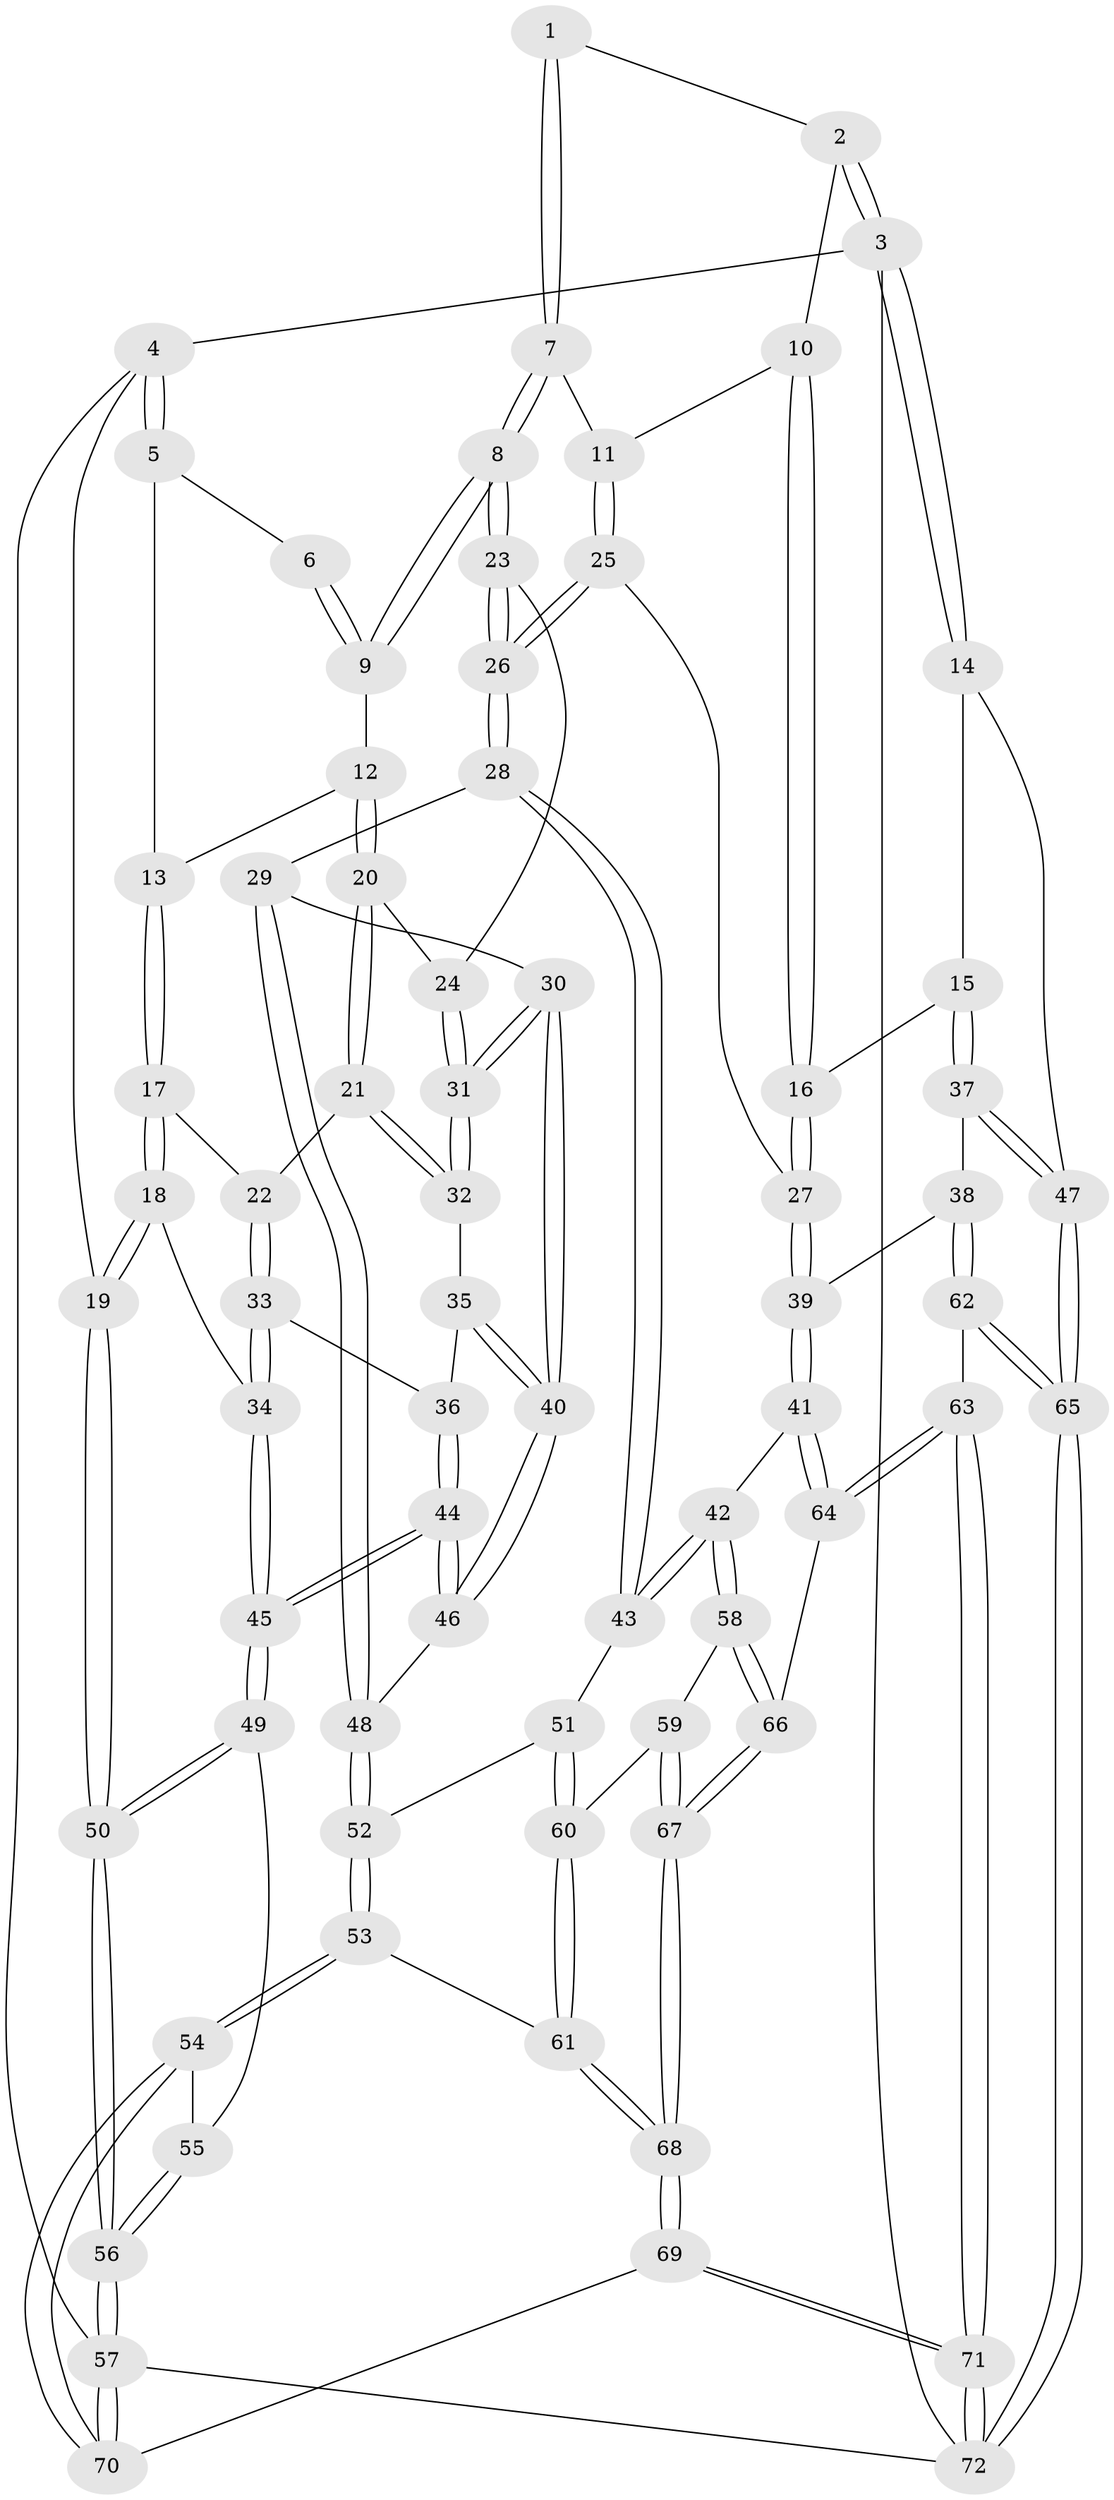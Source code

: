 // coarse degree distribution, {3: 0.6666666666666666, 4: 0.3333333333333333}
// Generated by graph-tools (version 1.1) at 2025/38/03/04/25 23:38:28]
// undirected, 72 vertices, 177 edges
graph export_dot {
  node [color=gray90,style=filled];
  1 [pos="+0.6294136918673086+0"];
  2 [pos="+0.8640185635085396+0"];
  3 [pos="+1+0"];
  4 [pos="+0+0"];
  5 [pos="+0+0"];
  6 [pos="+0.3573134730416069+0"];
  7 [pos="+0.5730311230735251+0.13520886714032967"];
  8 [pos="+0.42560701753785846+0.215331212967214"];
  9 [pos="+0.3194761530855939+0.19569522446067927"];
  10 [pos="+0.8481150950373968+0.2188050118470961"];
  11 [pos="+0.619450916374041+0.20461731352330031"];
  12 [pos="+0.25906371278899154+0.20580750521455365"];
  13 [pos="+0.1560400840233458+0.1562970682504736"];
  14 [pos="+1+0.3295979427170898"];
  15 [pos="+0.9528460153924728+0.3512097545074818"];
  16 [pos="+0.9265707972964395+0.3487061225172014"];
  17 [pos="+0.07020614240225284+0.3050899747914608"];
  18 [pos="+0+0.4436643870791118"];
  19 [pos="+0+0.4508316382909929"];
  20 [pos="+0.24389105321854823+0.3636411944198481"];
  21 [pos="+0.2324406461178947+0.38455165538079894"];
  22 [pos="+0.19539808147747267+0.3846828164506515"];
  23 [pos="+0.42716162297307286+0.3183966865874791"];
  24 [pos="+0.367559386041744+0.3740199012103736"];
  25 [pos="+0.6730926056360417+0.40120822775117243"];
  26 [pos="+0.541820240345203+0.4857186230914112"];
  27 [pos="+0.760641352673274+0.42810493698475016"];
  28 [pos="+0.5030551073112031+0.553033952738439"];
  29 [pos="+0.42349265445250883+0.5308382586515417"];
  30 [pos="+0.37006961899806984+0.5109930846915048"];
  31 [pos="+0.3599253266241184+0.5042025547084948"];
  32 [pos="+0.2595791507430854+0.48435210365422243"];
  33 [pos="+0.047778330719053186+0.4758519614752138"];
  34 [pos="+0+0.4678879305199763"];
  35 [pos="+0.2581028213402936+0.4858211942503907"];
  36 [pos="+0.18838727315371454+0.5409506732894043"];
  37 [pos="+0.9024989734439229+0.6818105227758617"];
  38 [pos="+0.8816261258891829+0.6818185952189365"];
  39 [pos="+0.8067791905011777+0.6691928527460281"];
  40 [pos="+0.2903494934705613+0.6255636065111213"];
  41 [pos="+0.7739849903378402+0.6896770589465863"];
  42 [pos="+0.5686539158509262+0.6865087111213419"];
  43 [pos="+0.5115034671052866+0.6028736750950352"];
  44 [pos="+0.18387410853219852+0.6561968966215703"];
  45 [pos="+0.14664331834079683+0.6856142991855082"];
  46 [pos="+0.27340741148289993+0.6721324352567896"];
  47 [pos="+1+0.7393553001417896"];
  48 [pos="+0.2790941505960294+0.6757837900388128"];
  49 [pos="+0.13821722461219663+0.6988879451857436"];
  50 [pos="+0+0.8325418700314101"];
  51 [pos="+0.33277745683061144+0.712872513521988"];
  52 [pos="+0.32644346381056766+0.7147709030345902"];
  53 [pos="+0.3037608242683446+0.83401392216723"];
  54 [pos="+0.26759974143279935+0.866949973453024"];
  55 [pos="+0.21278026716206044+0.8658520130998739"];
  56 [pos="+0+1"];
  57 [pos="+0+1"];
  58 [pos="+0.5550775696399671+0.737172470973376"];
  59 [pos="+0.5145956328575848+0.7774343420469451"];
  60 [pos="+0.4608478386118365+0.7971493348443988"];
  61 [pos="+0.4037341589208746+0.8448304438205144"];
  62 [pos="+0.8590182520782826+0.9089735854284184"];
  63 [pos="+0.7666012674046825+0.950143101016173"];
  64 [pos="+0.7435663528529479+0.9054657180662962"];
  65 [pos="+1+0.8789810351807886"];
  66 [pos="+0.6243688011889273+0.8676608289420857"];
  67 [pos="+0.49622273394576843+1"];
  68 [pos="+0.48819015932733595+1"];
  69 [pos="+0.4641465263754531+1"];
  70 [pos="+0.43984814141296247+1"];
  71 [pos="+0.7291459394734141+1"];
  72 [pos="+1+1"];
  1 -- 2;
  1 -- 7;
  1 -- 7;
  2 -- 3;
  2 -- 3;
  2 -- 10;
  3 -- 4;
  3 -- 14;
  3 -- 14;
  3 -- 72;
  4 -- 5;
  4 -- 5;
  4 -- 19;
  4 -- 57;
  5 -- 6;
  5 -- 13;
  6 -- 9;
  6 -- 9;
  7 -- 8;
  7 -- 8;
  7 -- 11;
  8 -- 9;
  8 -- 9;
  8 -- 23;
  8 -- 23;
  9 -- 12;
  10 -- 11;
  10 -- 16;
  10 -- 16;
  11 -- 25;
  11 -- 25;
  12 -- 13;
  12 -- 20;
  12 -- 20;
  13 -- 17;
  13 -- 17;
  14 -- 15;
  14 -- 47;
  15 -- 16;
  15 -- 37;
  15 -- 37;
  16 -- 27;
  16 -- 27;
  17 -- 18;
  17 -- 18;
  17 -- 22;
  18 -- 19;
  18 -- 19;
  18 -- 34;
  19 -- 50;
  19 -- 50;
  20 -- 21;
  20 -- 21;
  20 -- 24;
  21 -- 22;
  21 -- 32;
  21 -- 32;
  22 -- 33;
  22 -- 33;
  23 -- 24;
  23 -- 26;
  23 -- 26;
  24 -- 31;
  24 -- 31;
  25 -- 26;
  25 -- 26;
  25 -- 27;
  26 -- 28;
  26 -- 28;
  27 -- 39;
  27 -- 39;
  28 -- 29;
  28 -- 43;
  28 -- 43;
  29 -- 30;
  29 -- 48;
  29 -- 48;
  30 -- 31;
  30 -- 31;
  30 -- 40;
  30 -- 40;
  31 -- 32;
  31 -- 32;
  32 -- 35;
  33 -- 34;
  33 -- 34;
  33 -- 36;
  34 -- 45;
  34 -- 45;
  35 -- 36;
  35 -- 40;
  35 -- 40;
  36 -- 44;
  36 -- 44;
  37 -- 38;
  37 -- 47;
  37 -- 47;
  38 -- 39;
  38 -- 62;
  38 -- 62;
  39 -- 41;
  39 -- 41;
  40 -- 46;
  40 -- 46;
  41 -- 42;
  41 -- 64;
  41 -- 64;
  42 -- 43;
  42 -- 43;
  42 -- 58;
  42 -- 58;
  43 -- 51;
  44 -- 45;
  44 -- 45;
  44 -- 46;
  44 -- 46;
  45 -- 49;
  45 -- 49;
  46 -- 48;
  47 -- 65;
  47 -- 65;
  48 -- 52;
  48 -- 52;
  49 -- 50;
  49 -- 50;
  49 -- 55;
  50 -- 56;
  50 -- 56;
  51 -- 52;
  51 -- 60;
  51 -- 60;
  52 -- 53;
  52 -- 53;
  53 -- 54;
  53 -- 54;
  53 -- 61;
  54 -- 55;
  54 -- 70;
  54 -- 70;
  55 -- 56;
  55 -- 56;
  56 -- 57;
  56 -- 57;
  57 -- 70;
  57 -- 70;
  57 -- 72;
  58 -- 59;
  58 -- 66;
  58 -- 66;
  59 -- 60;
  59 -- 67;
  59 -- 67;
  60 -- 61;
  60 -- 61;
  61 -- 68;
  61 -- 68;
  62 -- 63;
  62 -- 65;
  62 -- 65;
  63 -- 64;
  63 -- 64;
  63 -- 71;
  63 -- 71;
  64 -- 66;
  65 -- 72;
  65 -- 72;
  66 -- 67;
  66 -- 67;
  67 -- 68;
  67 -- 68;
  68 -- 69;
  68 -- 69;
  69 -- 70;
  69 -- 71;
  69 -- 71;
  71 -- 72;
  71 -- 72;
}
